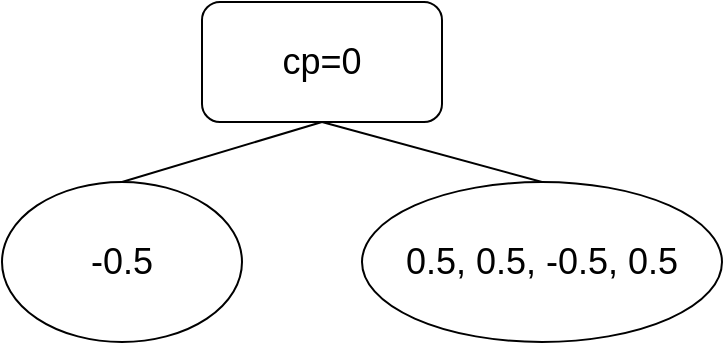 <mxfile version="14.5.8" type="device"><diagram id="RDlCFS6SF-cOwhgg7u6F" name="Page-1"><mxGraphModel dx="1598" dy="879" grid="1" gridSize="10" guides="1" tooltips="1" connect="1" arrows="1" fold="1" page="1" pageScale="1" pageWidth="850" pageHeight="1100" math="0" shadow="0"><root><mxCell id="0"/><mxCell id="1" parent="0"/><mxCell id="ZRi_9LnH451_S8BXNgC7-1" value="&lt;font style=&quot;font-size: 18px&quot;&gt;cp=0&lt;/font&gt;" style="rounded=1;whiteSpace=wrap;html=1;" vertex="1" parent="1"><mxGeometry x="280" y="250" width="120" height="60" as="geometry"/></mxCell><mxCell id="ZRi_9LnH451_S8BXNgC7-2" value="&lt;font style=&quot;font-size: 18px&quot;&gt;-0.5&lt;/font&gt;" style="ellipse;whiteSpace=wrap;html=1;" vertex="1" parent="1"><mxGeometry x="180" y="340" width="120" height="80" as="geometry"/></mxCell><mxCell id="ZRi_9LnH451_S8BXNgC7-3" value="&lt;font style=&quot;font-size: 18px&quot;&gt;0.5, 0.5, -0.5, 0.5&lt;/font&gt;" style="ellipse;whiteSpace=wrap;html=1;" vertex="1" parent="1"><mxGeometry x="360" y="340" width="180" height="80" as="geometry"/></mxCell><mxCell id="ZRi_9LnH451_S8BXNgC7-4" value="" style="endArrow=none;html=1;exitX=0.5;exitY=1;exitDx=0;exitDy=0;entryX=0.5;entryY=0;entryDx=0;entryDy=0;" edge="1" parent="1" source="ZRi_9LnH451_S8BXNgC7-1" target="ZRi_9LnH451_S8BXNgC7-2"><mxGeometry width="50" height="50" relative="1" as="geometry"><mxPoint x="400" y="460" as="sourcePoint"/><mxPoint x="450" y="410" as="targetPoint"/></mxGeometry></mxCell><mxCell id="ZRi_9LnH451_S8BXNgC7-5" value="" style="endArrow=none;html=1;exitX=0.5;exitY=1;exitDx=0;exitDy=0;entryX=0.5;entryY=0;entryDx=0;entryDy=0;" edge="1" parent="1" source="ZRi_9LnH451_S8BXNgC7-1" target="ZRi_9LnH451_S8BXNgC7-3"><mxGeometry width="50" height="50" relative="1" as="geometry"><mxPoint x="400" y="460" as="sourcePoint"/><mxPoint x="450" y="410" as="targetPoint"/></mxGeometry></mxCell></root></mxGraphModel></diagram></mxfile>